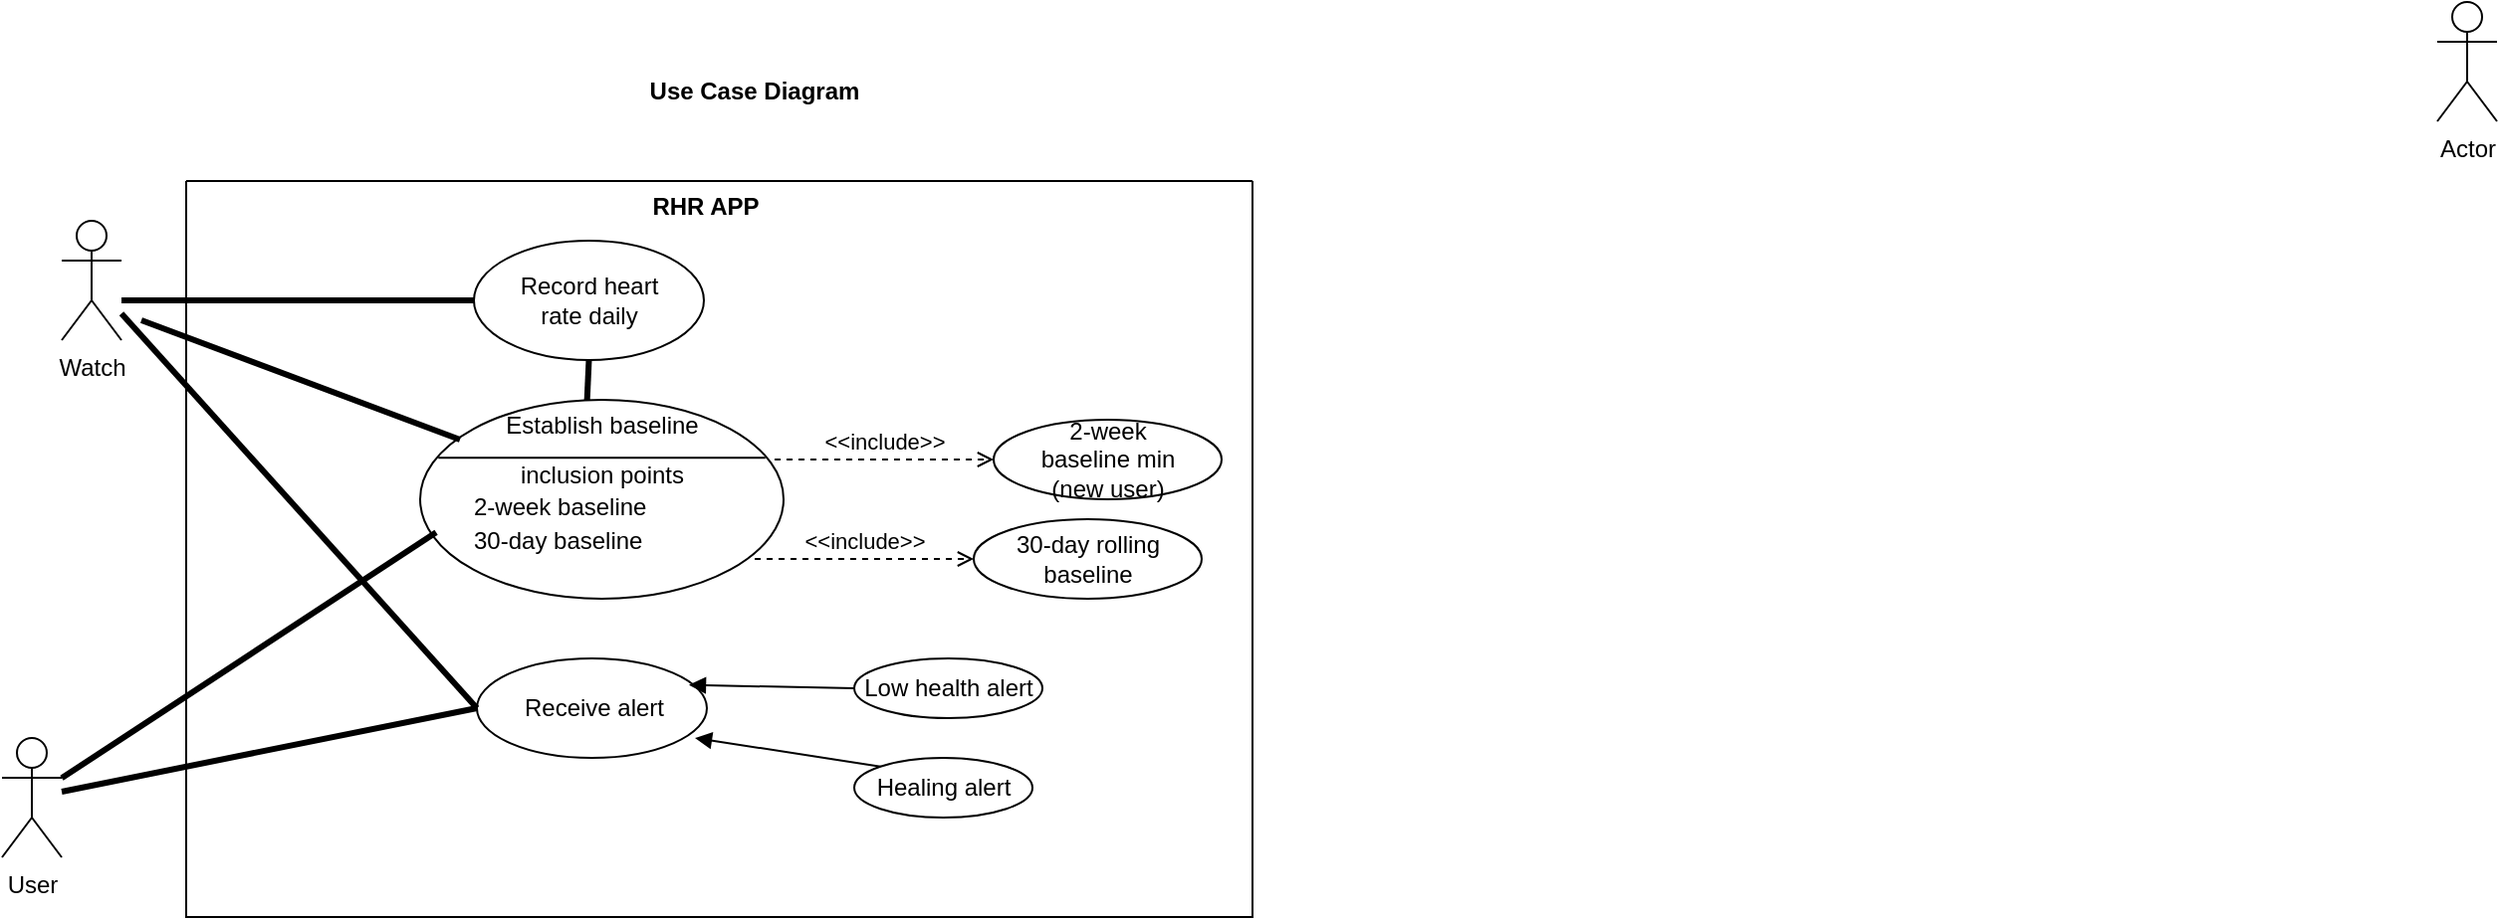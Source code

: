 <mxfile version="24.7.17">
  <diagram id="yPxyJZ8AM_hMuL3Unpa9" name="gitflow">
    <mxGraphModel dx="1834" dy="574" grid="1" gridSize="10" guides="1" tooltips="1" connect="1" arrows="1" fold="1" page="1" pageScale="1" pageWidth="850" pageHeight="1100" math="0" shadow="0">
      <root>
        <mxCell id="0" />
        <mxCell id="1" parent="0" />
        <mxCell id="QMZj_aSb9rVN8HAJspom-177" value="Actor" style="shape=umlActor;verticalLabelPosition=bottom;verticalAlign=top;html=1;outlineConnect=0;" parent="1" vertex="1">
          <mxGeometry x="425" y="30" width="30" height="60" as="geometry" />
        </mxCell>
        <mxCell id="QMZj_aSb9rVN8HAJspom-181" value="User" style="shape=umlActor;verticalLabelPosition=bottom;verticalAlign=top;html=1;outlineConnect=0;" parent="1" vertex="1">
          <mxGeometry x="-798" y="400" width="30" height="60" as="geometry" />
        </mxCell>
        <mxCell id="QMZj_aSb9rVN8HAJspom-182" value="&lt;b&gt;Use Case Diagram&lt;/b&gt;" style="text;strokeColor=none;align=center;fillColor=none;html=1;verticalAlign=middle;whiteSpace=wrap;rounded=0;" parent="1" vertex="1">
          <mxGeometry x="-530" y="60" width="220" height="30" as="geometry" />
        </mxCell>
        <mxCell id="VuUHZ8HHBXUVzCG4gqMu-1" value="" style="swimlane;startSize=0;" parent="1" vertex="1">
          <mxGeometry x="-705.5" y="120" width="535.5" height="370" as="geometry" />
        </mxCell>
        <mxCell id="VuUHZ8HHBXUVzCG4gqMu-3" value="" style="ellipse;whiteSpace=wrap;html=1;" parent="VuUHZ8HHBXUVzCG4gqMu-1" vertex="1">
          <mxGeometry x="144.5" y="30" width="115.5" height="60" as="geometry" />
        </mxCell>
        <mxCell id="VuUHZ8HHBXUVzCG4gqMu-5" value="Record heart rate daily" style="text;strokeColor=none;align=center;fillColor=none;html=1;verticalAlign=middle;whiteSpace=wrap;rounded=0;" parent="VuUHZ8HHBXUVzCG4gqMu-1" vertex="1">
          <mxGeometry x="162.25" y="45" width="80" height="30" as="geometry" />
        </mxCell>
        <mxCell id="VuUHZ8HHBXUVzCG4gqMu-24" value="RHR APP" style="text;align=center;fontStyle=1;verticalAlign=middle;spacingLeft=3;spacingRight=3;strokeColor=none;rotatable=0;points=[[0,0.5],[1,0.5]];portConstraint=eastwest;html=1;" parent="VuUHZ8HHBXUVzCG4gqMu-1" vertex="1">
          <mxGeometry x="220" width="80" height="26" as="geometry" />
        </mxCell>
        <mxCell id="VuUHZ8HHBXUVzCG4gqMu-26" value="" style="ellipse;whiteSpace=wrap;html=1;" parent="VuUHZ8HHBXUVzCG4gqMu-1" vertex="1">
          <mxGeometry x="146" y="240" width="115.5" height="50" as="geometry" />
        </mxCell>
        <mxCell id="QMZj_aSb9rVN8HAJspom-191" value="&lt;div&gt;Receive alert&lt;/div&gt;" style="text;strokeColor=none;align=center;fillColor=none;html=1;verticalAlign=middle;whiteSpace=wrap;rounded=0;" parent="VuUHZ8HHBXUVzCG4gqMu-1" vertex="1">
          <mxGeometry x="162.25" y="250" width="85" height="30" as="geometry" />
        </mxCell>
        <mxCell id="VuUHZ8HHBXUVzCG4gqMu-39" value="" style="endArrow=none;startArrow=none;endFill=0;startFill=0;endSize=8;html=1;verticalAlign=bottom;labelBackgroundColor=none;strokeWidth=3;rounded=0;entryX=0.5;entryY=1;entryDx=0;entryDy=0;exitX=0.5;exitY=0;exitDx=0;exitDy=0;" parent="VuUHZ8HHBXUVzCG4gqMu-1" target="VuUHZ8HHBXUVzCG4gqMu-3" edge="1">
          <mxGeometry width="160" relative="1" as="geometry">
            <mxPoint x="200.75" y="123" as="sourcePoint" />
            <mxPoint x="287.5" y="180" as="targetPoint" />
          </mxGeometry>
        </mxCell>
        <mxCell id="VuUHZ8HHBXUVzCG4gqMu-41" value="" style="shape=ellipse;container=1;horizontal=1;horizontalStack=0;resizeParent=1;resizeParentMax=0;resizeLast=0;html=1;dashed=0;collapsible=0;" parent="VuUHZ8HHBXUVzCG4gqMu-1" vertex="1">
          <mxGeometry x="117.5" y="110" width="182.5" height="100" as="geometry" />
        </mxCell>
        <mxCell id="VuUHZ8HHBXUVzCG4gqMu-42" value="Establish baseline" style="html=1;strokeColor=none;fillColor=none;align=center;verticalAlign=middle;rotatable=0;whiteSpace=wrap;" parent="VuUHZ8HHBXUVzCG4gqMu-41" vertex="1">
          <mxGeometry width="182.5" height="25" as="geometry" />
        </mxCell>
        <mxCell id="VuUHZ8HHBXUVzCG4gqMu-43" value="" style="line;strokeWidth=1;fillColor=none;rotatable=0;labelPosition=right;points=[];portConstraint=eastwest;dashed=0;resizeWidth=1;" parent="VuUHZ8HHBXUVzCG4gqMu-41" vertex="1">
          <mxGeometry x="9.125" y="25" width="164.25" height="8.333" as="geometry" />
        </mxCell>
        <mxCell id="VuUHZ8HHBXUVzCG4gqMu-44" value="inclusion points" style="text;html=1;align=center;verticalAlign=middle;rotatable=0;fillColor=none;strokeColor=none;whiteSpace=wrap;" parent="VuUHZ8HHBXUVzCG4gqMu-41" vertex="1">
          <mxGeometry y="25" width="182.5" height="25" as="geometry" />
        </mxCell>
        <mxCell id="VuUHZ8HHBXUVzCG4gqMu-45" value="2-week baseline" style="text;html=1;align=left;verticalAlign=middle;rotatable=0;spacingLeft=25;fillColor=none;strokeColor=none;whiteSpace=wrap;" parent="VuUHZ8HHBXUVzCG4gqMu-41" vertex="1">
          <mxGeometry y="41.667" width="182.5" height="25" as="geometry" />
        </mxCell>
        <mxCell id="VuUHZ8HHBXUVzCG4gqMu-58" value="30-day baseline" style="text;html=1;align=left;verticalAlign=middle;rotatable=0;spacingLeft=25;fillColor=none;strokeColor=none;whiteSpace=wrap;" parent="VuUHZ8HHBXUVzCG4gqMu-41" vertex="1">
          <mxGeometry y="58.333" width="182.5" height="25" as="geometry" />
        </mxCell>
        <mxCell id="VuUHZ8HHBXUVzCG4gqMu-62" value="&amp;lt;&amp;lt;include&amp;gt;&amp;gt;" style="html=1;verticalAlign=bottom;labelBackgroundColor=none;endArrow=open;endFill=0;dashed=1;rounded=0;" parent="VuUHZ8HHBXUVzCG4gqMu-1" edge="1">
          <mxGeometry width="160" relative="1" as="geometry">
            <mxPoint x="285.5" y="190" as="sourcePoint" />
            <mxPoint x="395.5" y="190" as="targetPoint" />
          </mxGeometry>
        </mxCell>
        <mxCell id="VuUHZ8HHBXUVzCG4gqMu-61" value="&amp;lt;&amp;lt;include&amp;gt;&amp;gt;" style="html=1;verticalAlign=bottom;labelBackgroundColor=none;endArrow=open;endFill=0;dashed=1;rounded=0;" parent="VuUHZ8HHBXUVzCG4gqMu-1" edge="1">
          <mxGeometry width="160" relative="1" as="geometry">
            <mxPoint x="295.5" y="140" as="sourcePoint" />
            <mxPoint x="405.5" y="140" as="targetPoint" />
          </mxGeometry>
        </mxCell>
        <mxCell id="VuUHZ8HHBXUVzCG4gqMu-64" value="" style="ellipse;whiteSpace=wrap;html=1;" parent="VuUHZ8HHBXUVzCG4gqMu-1" vertex="1">
          <mxGeometry x="405.5" y="120" width="114.5" height="40" as="geometry" />
        </mxCell>
        <mxCell id="VuUHZ8HHBXUVzCG4gqMu-65" value="" style="ellipse;whiteSpace=wrap;html=1;" parent="VuUHZ8HHBXUVzCG4gqMu-1" vertex="1">
          <mxGeometry x="395.5" y="170" width="114.5" height="40" as="geometry" />
        </mxCell>
        <mxCell id="VuUHZ8HHBXUVzCG4gqMu-66" value="2-week baseline min (new user)" style="text;strokeColor=none;align=center;fillColor=none;html=1;verticalAlign=middle;whiteSpace=wrap;rounded=0;" parent="VuUHZ8HHBXUVzCG4gqMu-1" vertex="1">
          <mxGeometry x="420.25" y="125" width="85" height="30" as="geometry" />
        </mxCell>
        <mxCell id="VuUHZ8HHBXUVzCG4gqMu-67" value="&lt;div&gt;30-day rolling baseline&lt;/div&gt;" style="text;strokeColor=none;align=center;fillColor=none;html=1;verticalAlign=middle;whiteSpace=wrap;rounded=0;" parent="VuUHZ8HHBXUVzCG4gqMu-1" vertex="1">
          <mxGeometry x="410.25" y="175" width="85" height="30" as="geometry" />
        </mxCell>
        <mxCell id="VuUHZ8HHBXUVzCG4gqMu-70" value="Low health alert" style="ellipse;whiteSpace=wrap;html=1;" parent="VuUHZ8HHBXUVzCG4gqMu-1" vertex="1">
          <mxGeometry x="335.5" y="240" width="94.5" height="30" as="geometry" />
        </mxCell>
        <mxCell id="VuUHZ8HHBXUVzCG4gqMu-71" value="Healing alert" style="ellipse;whiteSpace=wrap;html=1;" parent="VuUHZ8HHBXUVzCG4gqMu-1" vertex="1">
          <mxGeometry x="335.5" y="290" width="89.5" height="30" as="geometry" />
        </mxCell>
        <mxCell id="VuUHZ8HHBXUVzCG4gqMu-72" value="" style="html=1;verticalAlign=bottom;labelBackgroundColor=none;endArrow=block;endFill=1;rounded=0;exitX=0;exitY=0;exitDx=0;exitDy=0;" parent="VuUHZ8HHBXUVzCG4gqMu-1" source="VuUHZ8HHBXUVzCG4gqMu-71" edge="1">
          <mxGeometry width="160" relative="1" as="geometry">
            <mxPoint x="165.5" y="304.5" as="sourcePoint" />
            <mxPoint x="255.5" y="280" as="targetPoint" />
          </mxGeometry>
        </mxCell>
        <mxCell id="VuUHZ8HHBXUVzCG4gqMu-73" value="" style="html=1;verticalAlign=bottom;labelBackgroundColor=none;endArrow=block;endFill=1;rounded=0;entryX=0.922;entryY=0.267;entryDx=0;entryDy=0;entryPerimeter=0;exitX=0;exitY=0.5;exitDx=0;exitDy=0;" parent="VuUHZ8HHBXUVzCG4gqMu-1" source="VuUHZ8HHBXUVzCG4gqMu-70" target="VuUHZ8HHBXUVzCG4gqMu-26" edge="1">
          <mxGeometry width="160" relative="1" as="geometry">
            <mxPoint x="275.5" y="300" as="sourcePoint" />
            <mxPoint x="435.5" y="300" as="targetPoint" />
          </mxGeometry>
        </mxCell>
        <mxCell id="VuUHZ8HHBXUVzCG4gqMu-6" value="Watch" style="shape=umlActor;verticalLabelPosition=bottom;verticalAlign=top;html=1;outlineConnect=0;" parent="1" vertex="1">
          <mxGeometry x="-768" y="140" width="30" height="60" as="geometry" />
        </mxCell>
        <mxCell id="VuUHZ8HHBXUVzCG4gqMu-36" value="" style="endArrow=none;startArrow=none;endFill=0;startFill=0;endSize=8;html=1;verticalAlign=bottom;labelBackgroundColor=none;strokeWidth=3;rounded=0;entryX=0;entryY=0.5;entryDx=0;entryDy=0;" parent="1" target="VuUHZ8HHBXUVzCG4gqMu-3" edge="1">
          <mxGeometry width="160" relative="1" as="geometry">
            <mxPoint x="-738" y="180" as="sourcePoint" />
            <mxPoint x="-578" y="180" as="targetPoint" />
          </mxGeometry>
        </mxCell>
        <mxCell id="VuUHZ8HHBXUVzCG4gqMu-37" value="" style="endArrow=none;startArrow=none;endFill=0;startFill=0;endSize=8;html=1;verticalAlign=bottom;labelBackgroundColor=none;strokeWidth=3;rounded=0;" parent="1" edge="1">
          <mxGeometry width="160" relative="1" as="geometry">
            <mxPoint x="-728" y="190" as="sourcePoint" />
            <mxPoint x="-568" y="250" as="targetPoint" />
          </mxGeometry>
        </mxCell>
        <mxCell id="VuUHZ8HHBXUVzCG4gqMu-40" value="" style="endArrow=none;startArrow=none;endFill=0;startFill=0;endSize=8;html=1;verticalAlign=bottom;labelBackgroundColor=none;strokeWidth=3;rounded=0;entryX=0.044;entryY=1;entryDx=0;entryDy=0;entryPerimeter=0;" parent="1" source="QMZj_aSb9rVN8HAJspom-181" target="VuUHZ8HHBXUVzCG4gqMu-45" edge="1">
          <mxGeometry width="160" relative="1" as="geometry">
            <mxPoint x="-578" y="300" as="sourcePoint" />
            <mxPoint x="-522.975" y="293" as="targetPoint" />
          </mxGeometry>
        </mxCell>
        <mxCell id="VuUHZ8HHBXUVzCG4gqMu-68" value="" style="endArrow=none;startArrow=none;endFill=0;startFill=0;endSize=8;html=1;verticalAlign=bottom;labelBackgroundColor=none;strokeWidth=3;rounded=0;entryX=0;entryY=0.5;entryDx=0;entryDy=0;" parent="1" source="VuUHZ8HHBXUVzCG4gqMu-6" target="VuUHZ8HHBXUVzCG4gqMu-26" edge="1">
          <mxGeometry width="160" relative="1" as="geometry">
            <mxPoint x="-790" y="295" as="sourcePoint" />
            <mxPoint x="-630" y="295" as="targetPoint" />
          </mxGeometry>
        </mxCell>
        <mxCell id="VuUHZ8HHBXUVzCG4gqMu-69" value="" style="endArrow=none;startArrow=none;endFill=0;startFill=0;endSize=8;html=1;verticalAlign=bottom;labelBackgroundColor=none;strokeWidth=3;rounded=0;entryX=0;entryY=0.5;entryDx=0;entryDy=0;" parent="1" source="QMZj_aSb9rVN8HAJspom-181" target="VuUHZ8HHBXUVzCG4gqMu-26" edge="1">
          <mxGeometry width="160" relative="1" as="geometry">
            <mxPoint x="-703.25" y="410" as="sourcePoint" />
            <mxPoint x="-543.25" y="410" as="targetPoint" />
          </mxGeometry>
        </mxCell>
      </root>
    </mxGraphModel>
  </diagram>
</mxfile>
